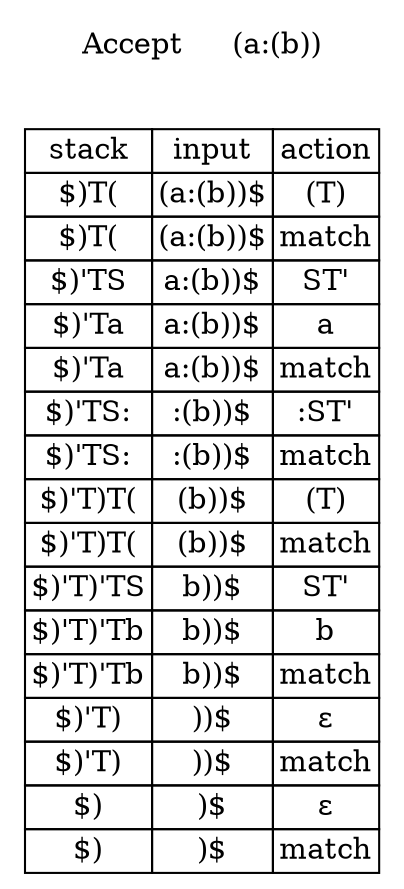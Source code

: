digraph AnalysisProcess {
  rankdir=LR;
  node [shape=plaintext]
  graph [fontsize=10 fontname="Verdana"]
  table [label=<<table border="0" cellborder="1" cellspacing="0">
    <tr><td align="center">stack</td><td align="center">input</td><td align="center">action</td></tr>
    <tr><td align="center">$)T(</td><td align="center">(a:(b))$</td><td align="center">(T)</td></tr>
    <tr><td align="center">$)T(</td><td align="center">(a:(b))$</td><td align="center">match</td></tr>
    <tr><td align="center">$)'TS</td><td align="center">a:(b))$</td><td align="center">ST'</td></tr>
    <tr><td align="center">$)'Ta</td><td align="center">a:(b))$</td><td align="center">a</td></tr>
    <tr><td align="center">$)'Ta</td><td align="center">a:(b))$</td><td align="center">match</td></tr>
    <tr><td align="center">$)'TS:</td><td align="center">:(b))$</td><td align="center">:ST'</td></tr>
    <tr><td align="center">$)'TS:</td><td align="center">:(b))$</td><td align="center">match</td></tr>
    <tr><td align="center">$)'T)T(</td><td align="center">(b))$</td><td align="center">(T)</td></tr>
    <tr><td align="center">$)'T)T(</td><td align="center">(b))$</td><td align="center">match</td></tr>
    <tr><td align="center">$)'T)'TS</td><td align="center">b))$</td><td align="center">ST'</td></tr>
    <tr><td align="center">$)'T)'Tb</td><td align="center">b))$</td><td align="center">b</td></tr>
    <tr><td align="center">$)'T)'Tb</td><td align="center">b))$</td><td align="center">match</td></tr>
    <tr><td align="center">$)'T)</td><td align="center">))$</td><td align="center">ε</td></tr>
    <tr><td align="center">$)'T)</td><td align="center">))$</td><td align="center">match</td></tr>
    <tr><td align="center">$)</td><td align="center">)$</td><td align="center">ε</td></tr>
    <tr><td align="center">$)</td><td align="center">)$</td><td align="center">match</td></tr>
  </table>>];
"Accept	(a:(b))"
}
